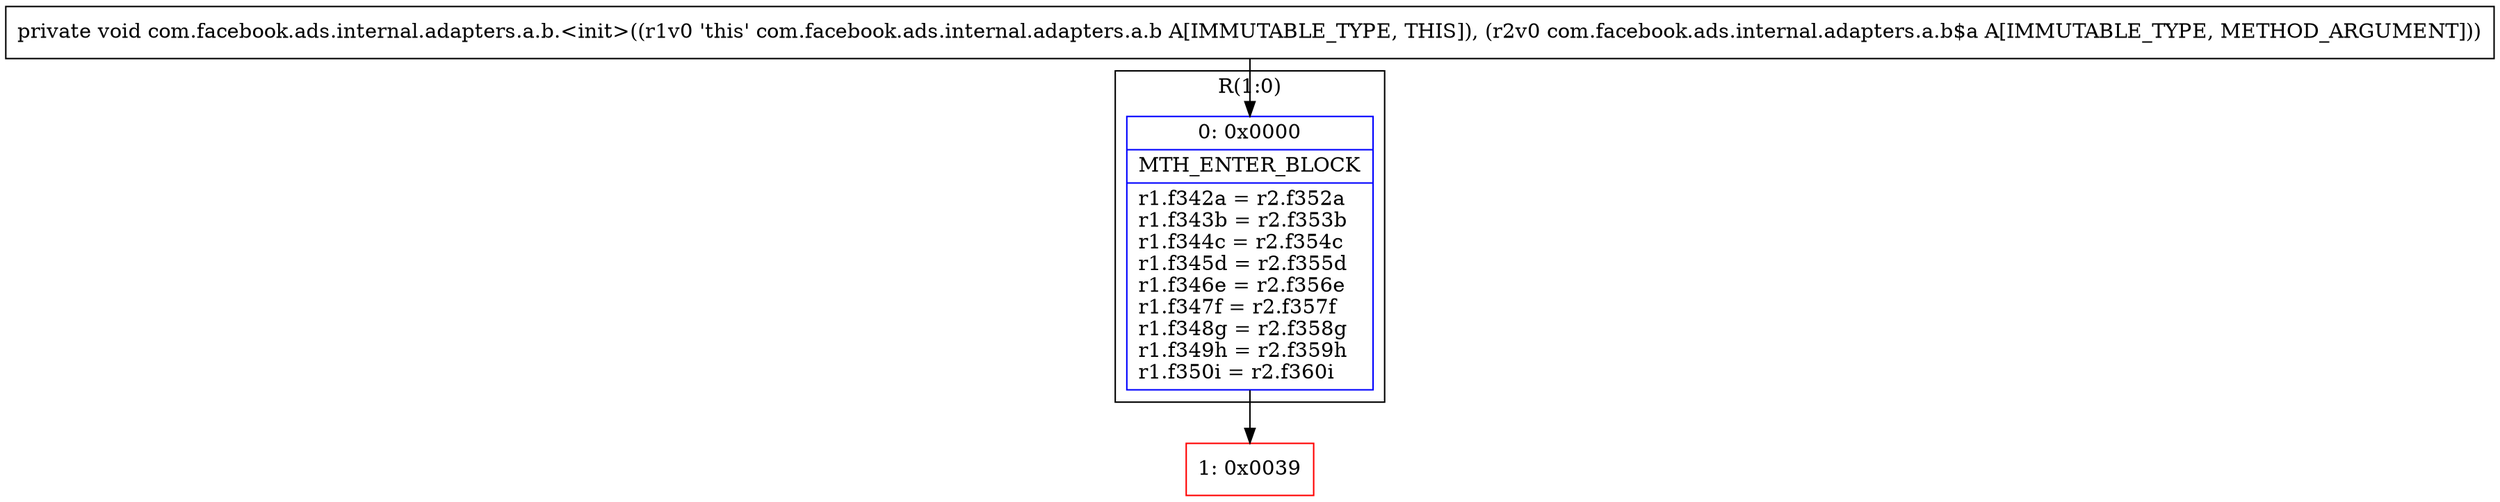 digraph "CFG forcom.facebook.ads.internal.adapters.a.b.\<init\>(Lcom\/facebook\/ads\/internal\/adapters\/a\/b$a;)V" {
subgraph cluster_Region_532333394 {
label = "R(1:0)";
node [shape=record,color=blue];
Node_0 [shape=record,label="{0\:\ 0x0000|MTH_ENTER_BLOCK\l|r1.f342a = r2.f352a\lr1.f343b = r2.f353b\lr1.f344c = r2.f354c\lr1.f345d = r2.f355d\lr1.f346e = r2.f356e\lr1.f347f = r2.f357f\lr1.f348g = r2.f358g\lr1.f349h = r2.f359h\lr1.f350i = r2.f360i\l}"];
}
Node_1 [shape=record,color=red,label="{1\:\ 0x0039}"];
MethodNode[shape=record,label="{private void com.facebook.ads.internal.adapters.a.b.\<init\>((r1v0 'this' com.facebook.ads.internal.adapters.a.b A[IMMUTABLE_TYPE, THIS]), (r2v0 com.facebook.ads.internal.adapters.a.b$a A[IMMUTABLE_TYPE, METHOD_ARGUMENT])) }"];
MethodNode -> Node_0;
Node_0 -> Node_1;
}

